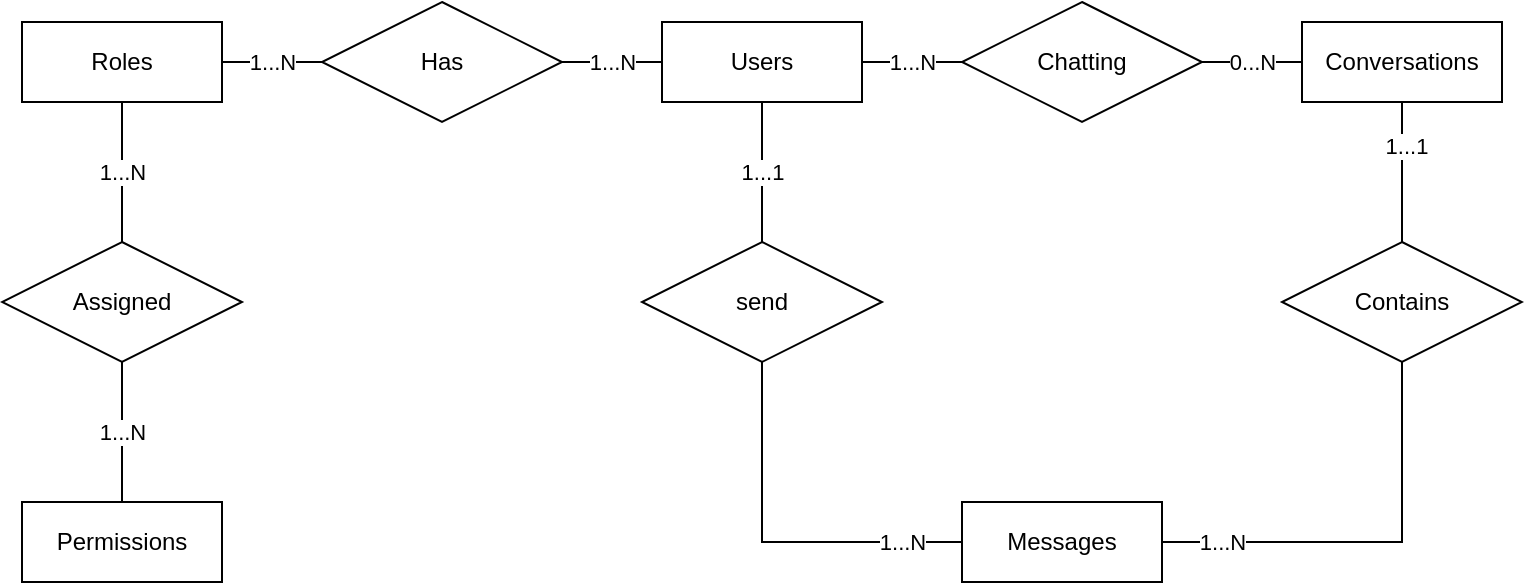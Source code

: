 <mxfile version="23.1.5" type="device" pages="2">
  <diagram name="Modelo entidad-relación" id="KFDJbFFiqNURz1d2deID">
    <mxGraphModel dx="979" dy="579" grid="1" gridSize="10" guides="1" tooltips="1" connect="1" arrows="1" fold="1" page="1" pageScale="1" pageWidth="1100" pageHeight="850" math="0" shadow="0">
      <root>
        <mxCell id="0" />
        <mxCell id="1" parent="0" />
        <mxCell id="9Wqagxbn1egkvF2PEQrg-17" value="1...1" style="edgeStyle=orthogonalEdgeStyle;rounded=0;orthogonalLoop=1;jettySize=auto;html=1;strokeColor=default;align=center;verticalAlign=middle;fontFamily=Helvetica;fontSize=11;fontColor=default;labelBackgroundColor=default;endArrow=none;endFill=0;" edge="1" parent="1" source="9Wqagxbn1egkvF2PEQrg-1" target="9Wqagxbn1egkvF2PEQrg-7">
          <mxGeometry relative="1" as="geometry" />
        </mxCell>
        <mxCell id="Cj0IdeYDJAZqCI1XOMiQ-4" value="1...N" style="edgeStyle=orthogonalEdgeStyle;rounded=0;orthogonalLoop=1;jettySize=auto;html=1;strokeColor=default;align=center;verticalAlign=middle;fontFamily=Helvetica;fontSize=11;fontColor=default;labelBackgroundColor=default;endArrow=none;endFill=0;" edge="1" parent="1" source="9Wqagxbn1egkvF2PEQrg-1" target="Cj0IdeYDJAZqCI1XOMiQ-3">
          <mxGeometry relative="1" as="geometry" />
        </mxCell>
        <mxCell id="9Wqagxbn1egkvF2PEQrg-1" value="Users" style="whiteSpace=wrap;html=1;align=center;" vertex="1" parent="1">
          <mxGeometry x="410" y="160" width="100" height="40" as="geometry" />
        </mxCell>
        <mxCell id="9Wqagxbn1egkvF2PEQrg-19" value="1...N" style="edgeStyle=orthogonalEdgeStyle;rounded=0;orthogonalLoop=1;jettySize=auto;html=1;exitX=1;exitY=0.5;exitDx=0;exitDy=0;entryX=0.5;entryY=1;entryDx=0;entryDy=0;strokeColor=default;align=center;verticalAlign=middle;fontFamily=Helvetica;fontSize=11;fontColor=default;labelBackgroundColor=default;endArrow=none;endFill=0;" edge="1" parent="1" source="9Wqagxbn1egkvF2PEQrg-3" target="9Wqagxbn1egkvF2PEQrg-8">
          <mxGeometry x="-0.714" relative="1" as="geometry">
            <mxPoint as="offset" />
          </mxGeometry>
        </mxCell>
        <mxCell id="9Wqagxbn1egkvF2PEQrg-3" value="Messages" style="whiteSpace=wrap;html=1;align=center;" vertex="1" parent="1">
          <mxGeometry x="560" y="400" width="100" height="40" as="geometry" />
        </mxCell>
        <mxCell id="9Wqagxbn1egkvF2PEQrg-13" value="1...N" style="edgeStyle=orthogonalEdgeStyle;rounded=0;orthogonalLoop=1;jettySize=auto;html=1;exitX=1;exitY=0.5;exitDx=0;exitDy=0;entryX=0;entryY=0.5;entryDx=0;entryDy=0;strokeColor=default;align=center;verticalAlign=middle;fontFamily=Helvetica;fontSize=11;fontColor=default;labelBackgroundColor=default;endArrow=none;endFill=0;" edge="1" parent="1" source="9Wqagxbn1egkvF2PEQrg-4" target="9Wqagxbn1egkvF2PEQrg-9">
          <mxGeometry relative="1" as="geometry" />
        </mxCell>
        <mxCell id="9Wqagxbn1egkvF2PEQrg-4" value="Roles" style="whiteSpace=wrap;html=1;align=center;" vertex="1" parent="1">
          <mxGeometry x="90" y="160" width="100" height="40" as="geometry" />
        </mxCell>
        <mxCell id="9Wqagxbn1egkvF2PEQrg-5" value="Permissions" style="whiteSpace=wrap;html=1;align=center;" vertex="1" parent="1">
          <mxGeometry x="90" y="400" width="100" height="40" as="geometry" />
        </mxCell>
        <mxCell id="9Wqagxbn1egkvF2PEQrg-11" value="1...N" style="edgeStyle=orthogonalEdgeStyle;rounded=0;orthogonalLoop=1;jettySize=auto;html=1;exitX=0.5;exitY=0;exitDx=0;exitDy=0;entryX=0.5;entryY=1;entryDx=0;entryDy=0;endArrow=none;endFill=0;" edge="1" parent="1" source="9Wqagxbn1egkvF2PEQrg-6" target="9Wqagxbn1egkvF2PEQrg-4">
          <mxGeometry relative="1" as="geometry" />
        </mxCell>
        <mxCell id="9Wqagxbn1egkvF2PEQrg-12" value="1...N" style="edgeStyle=orthogonalEdgeStyle;rounded=0;orthogonalLoop=1;jettySize=auto;html=1;exitX=0.5;exitY=1;exitDx=0;exitDy=0;entryX=0.5;entryY=0;entryDx=0;entryDy=0;strokeColor=default;align=center;verticalAlign=middle;fontFamily=Helvetica;fontSize=11;fontColor=default;labelBackgroundColor=default;endArrow=none;endFill=0;" edge="1" parent="1" source="9Wqagxbn1egkvF2PEQrg-6" target="9Wqagxbn1egkvF2PEQrg-5">
          <mxGeometry relative="1" as="geometry" />
        </mxCell>
        <mxCell id="9Wqagxbn1egkvF2PEQrg-6" value="Assigned" style="shape=rhombus;perimeter=rhombusPerimeter;whiteSpace=wrap;html=1;align=center;" vertex="1" parent="1">
          <mxGeometry x="80" y="270" width="120" height="60" as="geometry" />
        </mxCell>
        <mxCell id="9Wqagxbn1egkvF2PEQrg-18" value="1...N" style="edgeStyle=orthogonalEdgeStyle;rounded=0;orthogonalLoop=1;jettySize=auto;html=1;exitX=0.5;exitY=1;exitDx=0;exitDy=0;entryX=0;entryY=0.5;entryDx=0;entryDy=0;strokeColor=default;align=center;verticalAlign=middle;fontFamily=Helvetica;fontSize=11;fontColor=default;labelBackgroundColor=default;endArrow=none;endFill=0;" edge="1" parent="1" source="9Wqagxbn1egkvF2PEQrg-7" target="9Wqagxbn1egkvF2PEQrg-3">
          <mxGeometry x="0.684" relative="1" as="geometry">
            <mxPoint as="offset" />
          </mxGeometry>
        </mxCell>
        <mxCell id="9Wqagxbn1egkvF2PEQrg-7" value="send" style="shape=rhombus;perimeter=rhombusPerimeter;whiteSpace=wrap;html=1;align=center;" vertex="1" parent="1">
          <mxGeometry x="400" y="270" width="120" height="60" as="geometry" />
        </mxCell>
        <mxCell id="9Wqagxbn1egkvF2PEQrg-8" value="Contains" style="shape=rhombus;perimeter=rhombusPerimeter;whiteSpace=wrap;html=1;align=center;" vertex="1" parent="1">
          <mxGeometry x="720" y="270" width="120" height="60" as="geometry" />
        </mxCell>
        <mxCell id="9Wqagxbn1egkvF2PEQrg-14" value="1...N" style="edgeStyle=orthogonalEdgeStyle;rounded=0;orthogonalLoop=1;jettySize=auto;html=1;exitX=1;exitY=0.5;exitDx=0;exitDy=0;entryX=0;entryY=0.5;entryDx=0;entryDy=0;strokeColor=default;align=center;verticalAlign=middle;fontFamily=Helvetica;fontSize=11;fontColor=default;labelBackgroundColor=default;endArrow=none;endFill=0;" edge="1" parent="1" source="9Wqagxbn1egkvF2PEQrg-9" target="9Wqagxbn1egkvF2PEQrg-1">
          <mxGeometry relative="1" as="geometry" />
        </mxCell>
        <mxCell id="9Wqagxbn1egkvF2PEQrg-9" value="Has" style="shape=rhombus;perimeter=rhombusPerimeter;whiteSpace=wrap;html=1;align=center;" vertex="1" parent="1">
          <mxGeometry x="240" y="150" width="120" height="60" as="geometry" />
        </mxCell>
        <mxCell id="Cj0IdeYDJAZqCI1XOMiQ-3" value="Chatting" style="shape=rhombus;perimeter=rhombusPerimeter;whiteSpace=wrap;html=1;align=center;" vertex="1" parent="1">
          <mxGeometry x="560" y="150" width="120" height="60" as="geometry" />
        </mxCell>
        <mxCell id="Cj0IdeYDJAZqCI1XOMiQ-14" value="" style="edgeStyle=orthogonalEdgeStyle;rounded=0;orthogonalLoop=1;jettySize=auto;html=1;strokeColor=default;align=center;verticalAlign=middle;fontFamily=Helvetica;fontSize=11;fontColor=default;labelBackgroundColor=default;endArrow=none;endFill=0;" edge="1" parent="1" source="Cj0IdeYDJAZqCI1XOMiQ-13" target="9Wqagxbn1egkvF2PEQrg-8">
          <mxGeometry relative="1" as="geometry" />
        </mxCell>
        <mxCell id="Cj0IdeYDJAZqCI1XOMiQ-17" value="1...1" style="edgeLabel;html=1;align=center;verticalAlign=middle;resizable=0;points=[];fontFamily=Helvetica;fontSize=11;fontColor=default;labelBackgroundColor=default;" vertex="1" connectable="0" parent="Cj0IdeYDJAZqCI1XOMiQ-14">
          <mxGeometry x="-0.38" y="2" relative="1" as="geometry">
            <mxPoint as="offset" />
          </mxGeometry>
        </mxCell>
        <mxCell id="Cj0IdeYDJAZqCI1XOMiQ-15" value="0...N" style="edgeStyle=orthogonalEdgeStyle;rounded=0;orthogonalLoop=1;jettySize=auto;html=1;strokeColor=default;align=center;verticalAlign=middle;fontFamily=Helvetica;fontSize=11;fontColor=default;labelBackgroundColor=default;endArrow=none;endFill=0;" edge="1" parent="1" source="Cj0IdeYDJAZqCI1XOMiQ-13" target="Cj0IdeYDJAZqCI1XOMiQ-3">
          <mxGeometry relative="1" as="geometry" />
        </mxCell>
        <mxCell id="Cj0IdeYDJAZqCI1XOMiQ-13" value="Conversations" style="whiteSpace=wrap;html=1;align=center;" vertex="1" parent="1">
          <mxGeometry x="730" y="160" width="100" height="40" as="geometry" />
        </mxCell>
      </root>
    </mxGraphModel>
  </diagram>
  <diagram id="SZuiZX8NgLv4WHPi15uJ" name="Modelo relacional">
    <mxGraphModel dx="650" dy="602" grid="1" gridSize="10" guides="1" tooltips="1" connect="1" arrows="1" fold="1" page="1" pageScale="1" pageWidth="1100" pageHeight="850" math="0" shadow="0">
      <root>
        <mxCell id="0" />
        <mxCell id="1" parent="0" />
        <mxCell id="8s_66UNu7RPahcJ6o_Ju-1" value="Roles" style="shape=table;startSize=30;container=1;collapsible=1;childLayout=tableLayout;fixedRows=1;rowLines=0;fontStyle=1;align=center;resizeLast=1;html=1;fontFamily=Helvetica;fontSize=11;labelBackgroundColor=default;shadow=0;fillColor=#f8cecc;strokeColor=#b85450;strokeWidth=1;swimlaneLine=1;sketch=1;curveFitting=1;jiggle=2;" vertex="1" parent="1">
          <mxGeometry x="110" y="110" width="180" height="90" as="geometry" />
        </mxCell>
        <mxCell id="8s_66UNu7RPahcJ6o_Ju-2" value="" style="shape=tableRow;horizontal=0;startSize=0;swimlaneHead=0;swimlaneBody=0;fillColor=none;collapsible=0;dropTarget=0;points=[[0,0.5],[1,0.5]];portConstraint=eastwest;top=0;left=0;right=0;bottom=1;fontFamily=Helvetica;fontSize=11;fontColor=default;labelBackgroundColor=default;shadow=0;strokeWidth=1;swimlaneLine=1;sketch=1;curveFitting=1;jiggle=2;" vertex="1" parent="8s_66UNu7RPahcJ6o_Ju-1">
          <mxGeometry y="30" width="180" height="30" as="geometry" />
        </mxCell>
        <mxCell id="8s_66UNu7RPahcJ6o_Ju-3" value="PK" style="shape=partialRectangle;connectable=0;fillColor=none;top=0;left=0;bottom=0;right=0;fontStyle=1;overflow=hidden;whiteSpace=wrap;html=1;fontFamily=Helvetica;fontSize=11;fontColor=default;labelBackgroundColor=default;shadow=0;strokeWidth=1;swimlaneLine=1;sketch=1;curveFitting=1;jiggle=2;" vertex="1" parent="8s_66UNu7RPahcJ6o_Ju-2">
          <mxGeometry width="30" height="30" as="geometry">
            <mxRectangle width="30" height="30" as="alternateBounds" />
          </mxGeometry>
        </mxCell>
        <mxCell id="8s_66UNu7RPahcJ6o_Ju-4" value="id_role" style="shape=partialRectangle;connectable=0;fillColor=none;top=0;left=0;bottom=0;right=0;align=left;spacingLeft=6;fontStyle=5;overflow=hidden;whiteSpace=wrap;html=1;fontFamily=Helvetica;fontSize=11;fontColor=default;labelBackgroundColor=default;shadow=0;strokeWidth=1;swimlaneLine=1;sketch=1;curveFitting=1;jiggle=2;" vertex="1" parent="8s_66UNu7RPahcJ6o_Ju-2">
          <mxGeometry x="30" width="150" height="30" as="geometry">
            <mxRectangle width="150" height="30" as="alternateBounds" />
          </mxGeometry>
        </mxCell>
        <mxCell id="8s_66UNu7RPahcJ6o_Ju-5" value="" style="shape=tableRow;horizontal=0;startSize=0;swimlaneHead=0;swimlaneBody=0;fillColor=none;collapsible=0;dropTarget=0;points=[[0,0.5],[1,0.5]];portConstraint=eastwest;top=0;left=0;right=0;bottom=0;fontFamily=Helvetica;fontSize=11;fontColor=default;labelBackgroundColor=default;shadow=0;strokeWidth=1;swimlaneLine=1;sketch=1;curveFitting=1;jiggle=2;" vertex="1" parent="8s_66UNu7RPahcJ6o_Ju-1">
          <mxGeometry y="60" width="180" height="30" as="geometry" />
        </mxCell>
        <mxCell id="8s_66UNu7RPahcJ6o_Ju-6" value="" style="shape=partialRectangle;connectable=0;fillColor=none;top=0;left=0;bottom=0;right=0;editable=1;overflow=hidden;whiteSpace=wrap;html=1;fontFamily=Helvetica;fontSize=11;fontColor=default;labelBackgroundColor=default;shadow=0;strokeWidth=1;swimlaneLine=1;sketch=1;curveFitting=1;jiggle=2;" vertex="1" parent="8s_66UNu7RPahcJ6o_Ju-5">
          <mxGeometry width="30" height="30" as="geometry">
            <mxRectangle width="30" height="30" as="alternateBounds" />
          </mxGeometry>
        </mxCell>
        <mxCell id="8s_66UNu7RPahcJ6o_Ju-7" value="name" style="shape=partialRectangle;connectable=0;fillColor=none;top=0;left=0;bottom=0;right=0;align=left;spacingLeft=6;overflow=hidden;whiteSpace=wrap;html=1;fontFamily=Helvetica;fontSize=11;fontColor=default;labelBackgroundColor=default;shadow=0;strokeWidth=1;swimlaneLine=1;sketch=1;curveFitting=1;jiggle=2;" vertex="1" parent="8s_66UNu7RPahcJ6o_Ju-5">
          <mxGeometry x="30" width="150" height="30" as="geometry">
            <mxRectangle width="150" height="30" as="alternateBounds" />
          </mxGeometry>
        </mxCell>
        <mxCell id="-nMbw2prwlXbrx00FQ3r-1" value="Users_Roles" style="shape=table;startSize=30;container=1;collapsible=1;childLayout=tableLayout;fixedRows=1;rowLines=0;fontStyle=1;align=center;resizeLast=1;html=1;fontFamily=Helvetica;fontSize=11;labelBackgroundColor=default;shadow=0;fillColor=#e1d5e7;strokeColor=#9673a6;strokeWidth=1;swimlaneLine=1;sketch=1;curveFitting=1;jiggle=2;" vertex="1" parent="1">
          <mxGeometry x="390" y="110" width="180" height="120" as="geometry">
            <mxRectangle x="440" y="110" width="110" height="30" as="alternateBounds" />
          </mxGeometry>
        </mxCell>
        <mxCell id="-nMbw2prwlXbrx00FQ3r-2" value="" style="shape=tableRow;horizontal=0;startSize=0;swimlaneHead=0;swimlaneBody=0;fillColor=none;collapsible=0;dropTarget=0;points=[[0,0.5],[1,0.5]];portConstraint=eastwest;top=0;left=0;right=0;bottom=1;fontFamily=Helvetica;fontSize=11;fontColor=default;labelBackgroundColor=default;shadow=0;strokeWidth=1;swimlaneLine=1;sketch=1;curveFitting=1;jiggle=2;" vertex="1" parent="-nMbw2prwlXbrx00FQ3r-1">
          <mxGeometry y="30" width="180" height="30" as="geometry" />
        </mxCell>
        <mxCell id="-nMbw2prwlXbrx00FQ3r-3" value="PK" style="shape=partialRectangle;connectable=0;fillColor=#dae8fc;top=0;left=0;bottom=0;right=0;fontStyle=1;overflow=hidden;whiteSpace=wrap;html=1;fontFamily=Helvetica;fontSize=11;labelBackgroundColor=default;shadow=0;strokeColor=#6c8ebf;strokeWidth=1;swimlaneLine=1;sketch=1;curveFitting=1;jiggle=2;" vertex="1" parent="-nMbw2prwlXbrx00FQ3r-2">
          <mxGeometry width="30" height="30" as="geometry">
            <mxRectangle width="30" height="30" as="alternateBounds" />
          </mxGeometry>
        </mxCell>
        <mxCell id="-nMbw2prwlXbrx00FQ3r-4" value="id_user" style="shape=partialRectangle;connectable=0;fillColor=#dae8fc;top=0;left=0;bottom=0;right=0;align=left;spacingLeft=6;fontStyle=5;overflow=hidden;whiteSpace=wrap;html=1;fontFamily=Helvetica;fontSize=11;labelBackgroundColor=default;shadow=0;strokeColor=#6c8ebf;strokeWidth=1;swimlaneLine=1;sketch=1;curveFitting=1;jiggle=2;" vertex="1" parent="-nMbw2prwlXbrx00FQ3r-2">
          <mxGeometry x="30" width="150" height="30" as="geometry">
            <mxRectangle width="150" height="30" as="alternateBounds" />
          </mxGeometry>
        </mxCell>
        <mxCell id="aUjw83ECyULCJeOM4dY0-10" style="shape=tableRow;horizontal=0;startSize=0;swimlaneHead=0;swimlaneBody=0;fillColor=none;collapsible=0;dropTarget=0;points=[[0,0.5],[1,0.5]];portConstraint=eastwest;top=0;left=0;right=0;bottom=1;fontFamily=Helvetica;fontSize=11;fontColor=default;labelBackgroundColor=default;shadow=0;strokeWidth=1;swimlaneLine=1;sketch=1;curveFitting=1;jiggle=2;" vertex="1" parent="-nMbw2prwlXbrx00FQ3r-1">
          <mxGeometry y="60" width="180" height="30" as="geometry" />
        </mxCell>
        <mxCell id="aUjw83ECyULCJeOM4dY0-11" value="PK" style="shape=partialRectangle;connectable=0;fillColor=#f8cecc;top=0;left=0;bottom=0;right=0;fontStyle=1;overflow=hidden;whiteSpace=wrap;html=1;fontFamily=Helvetica;fontSize=11;labelBackgroundColor=default;shadow=0;strokeColor=#b85450;strokeWidth=1;swimlaneLine=1;sketch=1;curveFitting=1;jiggle=2;" vertex="1" parent="aUjw83ECyULCJeOM4dY0-10">
          <mxGeometry width="30" height="30" as="geometry">
            <mxRectangle width="30" height="30" as="alternateBounds" />
          </mxGeometry>
        </mxCell>
        <mxCell id="aUjw83ECyULCJeOM4dY0-12" value="id_role" style="shape=partialRectangle;connectable=0;fillColor=#f8cecc;top=0;left=0;bottom=0;right=0;align=left;spacingLeft=6;fontStyle=5;overflow=hidden;whiteSpace=wrap;html=1;fontFamily=Helvetica;fontSize=11;labelBackgroundColor=default;shadow=0;strokeColor=#b85450;strokeWidth=1;swimlaneLine=1;sketch=1;curveFitting=1;jiggle=2;" vertex="1" parent="aUjw83ECyULCJeOM4dY0-10">
          <mxGeometry x="30" width="150" height="30" as="geometry">
            <mxRectangle width="150" height="30" as="alternateBounds" />
          </mxGeometry>
        </mxCell>
        <mxCell id="-nMbw2prwlXbrx00FQ3r-5" value="" style="shape=tableRow;horizontal=0;startSize=0;swimlaneHead=0;swimlaneBody=0;fillColor=none;collapsible=0;dropTarget=0;points=[[0,0.5],[1,0.5]];portConstraint=eastwest;top=0;left=0;right=0;bottom=0;fontFamily=Helvetica;fontSize=11;fontColor=default;labelBackgroundColor=default;shadow=0;strokeWidth=1;swimlaneLine=1;sketch=1;curveFitting=1;jiggle=2;" vertex="1" parent="-nMbw2prwlXbrx00FQ3r-1">
          <mxGeometry y="90" width="180" height="30" as="geometry" />
        </mxCell>
        <mxCell id="-nMbw2prwlXbrx00FQ3r-6" value="" style="shape=partialRectangle;connectable=0;fillColor=none;top=0;left=0;bottom=0;right=0;editable=1;overflow=hidden;whiteSpace=wrap;html=1;fontFamily=Helvetica;fontSize=11;fontColor=default;labelBackgroundColor=default;shadow=0;strokeWidth=1;swimlaneLine=1;sketch=1;curveFitting=1;jiggle=2;" vertex="1" parent="-nMbw2prwlXbrx00FQ3r-5">
          <mxGeometry width="30" height="30" as="geometry">
            <mxRectangle width="30" height="30" as="alternateBounds" />
          </mxGeometry>
        </mxCell>
        <mxCell id="-nMbw2prwlXbrx00FQ3r-7" value="assignment_date" style="shape=partialRectangle;connectable=0;fillColor=none;top=0;left=0;bottom=0;right=0;align=left;spacingLeft=6;overflow=hidden;whiteSpace=wrap;html=1;fontFamily=Helvetica;fontSize=11;fontColor=default;labelBackgroundColor=default;shadow=0;strokeWidth=1;swimlaneLine=1;sketch=1;curveFitting=1;jiggle=2;" vertex="1" parent="-nMbw2prwlXbrx00FQ3r-5">
          <mxGeometry x="30" width="150" height="30" as="geometry">
            <mxRectangle width="150" height="30" as="alternateBounds" />
          </mxGeometry>
        </mxCell>
        <mxCell id="-nMbw2prwlXbrx00FQ3r-14" value="Roles_Permissions" style="shape=table;startSize=30;container=1;collapsible=1;childLayout=tableLayout;fixedRows=1;rowLines=0;fontStyle=1;align=center;resizeLast=1;html=1;fontFamily=Helvetica;fontSize=11;labelBackgroundColor=default;shadow=0;fillColor=#dae8fc;strokeColor=#6c8ebf;strokeWidth=1;swimlaneLine=1;sketch=1;curveFitting=1;jiggle=2;" vertex="1" parent="1">
          <mxGeometry x="110" y="230" width="180" height="90" as="geometry" />
        </mxCell>
        <mxCell id="-nMbw2prwlXbrx00FQ3r-15" value="" style="shape=tableRow;horizontal=0;startSize=0;swimlaneHead=0;swimlaneBody=0;fillColor=#f8cecc;collapsible=0;dropTarget=0;points=[[0,0.5],[1,0.5]];portConstraint=eastwest;top=0;left=0;right=0;bottom=1;fontFamily=Helvetica;fontSize=11;labelBackgroundColor=default;shadow=0;strokeColor=#b85450;strokeWidth=1;swimlaneLine=1;sketch=1;curveFitting=1;jiggle=2;" vertex="1" parent="-nMbw2prwlXbrx00FQ3r-14">
          <mxGeometry y="30" width="180" height="30" as="geometry" />
        </mxCell>
        <mxCell id="-nMbw2prwlXbrx00FQ3r-16" value="PK" style="shape=partialRectangle;connectable=0;fillColor=none;top=0;left=0;bottom=0;right=0;fontStyle=1;overflow=hidden;whiteSpace=wrap;html=1;fontFamily=Helvetica;fontSize=11;fontColor=default;labelBackgroundColor=default;shadow=0;strokeWidth=1;swimlaneLine=1;sketch=1;curveFitting=1;jiggle=2;" vertex="1" parent="-nMbw2prwlXbrx00FQ3r-15">
          <mxGeometry width="30" height="30" as="geometry">
            <mxRectangle width="30" height="30" as="alternateBounds" />
          </mxGeometry>
        </mxCell>
        <mxCell id="-nMbw2prwlXbrx00FQ3r-17" value="id_role" style="shape=partialRectangle;connectable=0;fillColor=none;top=0;left=0;bottom=0;right=0;align=left;spacingLeft=6;fontStyle=5;overflow=hidden;whiteSpace=wrap;html=1;fontFamily=Helvetica;fontSize=11;fontColor=default;labelBackgroundColor=default;shadow=0;strokeWidth=1;swimlaneLine=1;sketch=1;curveFitting=1;jiggle=2;" vertex="1" parent="-nMbw2prwlXbrx00FQ3r-15">
          <mxGeometry x="30" width="150" height="30" as="geometry">
            <mxRectangle width="150" height="30" as="alternateBounds" />
          </mxGeometry>
        </mxCell>
        <mxCell id="ucgtxSAldRN9kkhRgCYf-1" style="shape=tableRow;horizontal=0;startSize=0;swimlaneHead=0;swimlaneBody=0;fillColor=none;collapsible=0;dropTarget=0;points=[[0,0.5],[1,0.5]];portConstraint=eastwest;top=0;left=0;right=0;bottom=1;fontFamily=Helvetica;fontSize=11;fontColor=default;labelBackgroundColor=default;shadow=0;strokeWidth=1;swimlaneLine=1;sketch=1;curveFitting=1;jiggle=2;" vertex="1" parent="-nMbw2prwlXbrx00FQ3r-14">
          <mxGeometry y="60" width="180" height="30" as="geometry" />
        </mxCell>
        <mxCell id="ucgtxSAldRN9kkhRgCYf-2" value="PK" style="shape=partialRectangle;connectable=0;fillColor=#e1d5e7;top=0;left=0;bottom=0;right=0;fontStyle=1;overflow=hidden;whiteSpace=wrap;html=1;fontFamily=Helvetica;fontSize=11;labelBackgroundColor=default;shadow=0;strokeColor=#9673a6;fillStyle=auto;strokeWidth=1;swimlaneLine=1;sketch=1;curveFitting=1;jiggle=2;" vertex="1" parent="ucgtxSAldRN9kkhRgCYf-1">
          <mxGeometry width="30" height="30" as="geometry">
            <mxRectangle width="30" height="30" as="alternateBounds" />
          </mxGeometry>
        </mxCell>
        <mxCell id="ucgtxSAldRN9kkhRgCYf-3" value="id_permission" style="shape=partialRectangle;connectable=0;fillColor=#e1d5e7;top=0;left=0;bottom=0;right=0;align=left;spacingLeft=6;fontStyle=5;overflow=hidden;whiteSpace=wrap;html=1;fontFamily=Helvetica;fontSize=11;labelBackgroundColor=default;shadow=0;strokeColor=#9673a6;fillStyle=auto;strokeWidth=1;swimlaneLine=1;sketch=1;curveFitting=1;jiggle=2;" vertex="1" parent="ucgtxSAldRN9kkhRgCYf-1">
          <mxGeometry x="30" width="150" height="30" as="geometry">
            <mxRectangle width="150" height="30" as="alternateBounds" />
          </mxGeometry>
        </mxCell>
        <mxCell id="-nMbw2prwlXbrx00FQ3r-27" value="Permissions" style="shape=table;startSize=30;container=1;collapsible=1;childLayout=tableLayout;fixedRows=1;rowLines=0;fontStyle=1;align=center;resizeLast=1;html=1;fontFamily=Helvetica;fontSize=11;labelBackgroundColor=default;shadow=0;fillColor=#e1d5e7;strokeColor=#9673a6;strokeWidth=1;swimlaneLine=1;sketch=1;curveFitting=1;jiggle=2;" vertex="1" parent="1">
          <mxGeometry x="110" y="360" width="180" height="90" as="geometry" />
        </mxCell>
        <mxCell id="-nMbw2prwlXbrx00FQ3r-28" value="" style="shape=tableRow;horizontal=0;startSize=0;swimlaneHead=0;swimlaneBody=0;fillColor=none;collapsible=0;dropTarget=0;points=[[0,0.5],[1,0.5]];portConstraint=eastwest;top=0;left=0;right=0;bottom=1;fontFamily=Helvetica;fontSize=11;fontColor=default;labelBackgroundColor=default;shadow=0;strokeWidth=1;swimlaneLine=1;sketch=1;curveFitting=1;jiggle=2;" vertex="1" parent="-nMbw2prwlXbrx00FQ3r-27">
          <mxGeometry y="30" width="180" height="30" as="geometry" />
        </mxCell>
        <mxCell id="-nMbw2prwlXbrx00FQ3r-29" value="PK" style="shape=partialRectangle;connectable=0;fillColor=none;top=0;left=0;bottom=0;right=0;fontStyle=1;overflow=hidden;whiteSpace=wrap;html=1;fontFamily=Helvetica;fontSize=11;fontColor=default;labelBackgroundColor=default;shadow=0;strokeWidth=1;swimlaneLine=1;sketch=1;curveFitting=1;jiggle=2;" vertex="1" parent="-nMbw2prwlXbrx00FQ3r-28">
          <mxGeometry width="30" height="30" as="geometry">
            <mxRectangle width="30" height="30" as="alternateBounds" />
          </mxGeometry>
        </mxCell>
        <mxCell id="-nMbw2prwlXbrx00FQ3r-30" value="id_permission" style="shape=partialRectangle;connectable=0;fillColor=none;top=0;left=0;bottom=0;right=0;align=left;spacingLeft=6;fontStyle=5;overflow=hidden;whiteSpace=wrap;html=1;fontFamily=Helvetica;fontSize=11;fontColor=default;labelBackgroundColor=default;shadow=0;strokeWidth=1;swimlaneLine=1;sketch=1;curveFitting=1;jiggle=2;" vertex="1" parent="-nMbw2prwlXbrx00FQ3r-28">
          <mxGeometry x="30" width="150" height="30" as="geometry">
            <mxRectangle width="150" height="30" as="alternateBounds" />
          </mxGeometry>
        </mxCell>
        <mxCell id="-nMbw2prwlXbrx00FQ3r-31" value="" style="shape=tableRow;horizontal=0;startSize=0;swimlaneHead=0;swimlaneBody=0;fillColor=none;collapsible=0;dropTarget=0;points=[[0,0.5],[1,0.5]];portConstraint=eastwest;top=0;left=0;right=0;bottom=0;fontFamily=Helvetica;fontSize=11;fontColor=default;labelBackgroundColor=default;shadow=0;strokeWidth=1;swimlaneLine=1;sketch=1;curveFitting=1;jiggle=2;" vertex="1" parent="-nMbw2prwlXbrx00FQ3r-27">
          <mxGeometry y="60" width="180" height="30" as="geometry" />
        </mxCell>
        <mxCell id="-nMbw2prwlXbrx00FQ3r-32" value="" style="shape=partialRectangle;connectable=0;fillColor=none;top=0;left=0;bottom=0;right=0;editable=1;overflow=hidden;whiteSpace=wrap;html=1;fontFamily=Helvetica;fontSize=11;fontColor=default;labelBackgroundColor=default;shadow=0;strokeWidth=1;swimlaneLine=1;sketch=1;curveFitting=1;jiggle=2;" vertex="1" parent="-nMbw2prwlXbrx00FQ3r-31">
          <mxGeometry width="30" height="30" as="geometry">
            <mxRectangle width="30" height="30" as="alternateBounds" />
          </mxGeometry>
        </mxCell>
        <mxCell id="-nMbw2prwlXbrx00FQ3r-33" value="name" style="shape=partialRectangle;connectable=0;fillColor=none;top=0;left=0;bottom=0;right=0;align=left;spacingLeft=6;overflow=hidden;whiteSpace=wrap;html=1;fontFamily=Helvetica;fontSize=11;fontColor=default;labelBackgroundColor=default;shadow=0;strokeWidth=1;swimlaneLine=1;sketch=1;curveFitting=1;jiggle=2;" vertex="1" parent="-nMbw2prwlXbrx00FQ3r-31">
          <mxGeometry x="30" width="150" height="30" as="geometry">
            <mxRectangle width="150" height="30" as="alternateBounds" />
          </mxGeometry>
        </mxCell>
        <mxCell id="-nMbw2prwlXbrx00FQ3r-40" value="Users" style="shape=table;startSize=30;container=1;collapsible=1;childLayout=tableLayout;fixedRows=1;rowLines=0;fontStyle=1;align=center;resizeLast=1;html=1;fontFamily=Helvetica;fontSize=11;labelBackgroundColor=default;fillColor=#dae8fc;strokeColor=#6c8ebf;shadow=0;strokeWidth=1;swimlaneLine=1;sketch=1;curveFitting=1;jiggle=2;" vertex="1" parent="1">
          <mxGeometry x="680" y="110" width="180" height="240" as="geometry" />
        </mxCell>
        <mxCell id="-nMbw2prwlXbrx00FQ3r-41" value="" style="shape=tableRow;horizontal=0;startSize=0;swimlaneHead=0;swimlaneBody=0;fillColor=none;collapsible=0;dropTarget=0;points=[[0,0.5],[1,0.5]];portConstraint=eastwest;top=0;left=0;right=0;bottom=1;fontFamily=Helvetica;fontSize=11;fontColor=default;labelBackgroundColor=default;shadow=0;strokeWidth=1;swimlaneLine=1;sketch=1;curveFitting=1;jiggle=2;" vertex="1" parent="-nMbw2prwlXbrx00FQ3r-40">
          <mxGeometry y="30" width="180" height="30" as="geometry" />
        </mxCell>
        <mxCell id="-nMbw2prwlXbrx00FQ3r-42" value="PK" style="shape=partialRectangle;connectable=0;fillColor=none;top=0;left=0;bottom=0;right=0;fontStyle=1;overflow=hidden;whiteSpace=wrap;html=1;fontFamily=Helvetica;fontSize=11;fontColor=default;labelBackgroundColor=default;shadow=0;strokeWidth=1;swimlaneLine=1;sketch=1;curveFitting=1;jiggle=2;" vertex="1" parent="-nMbw2prwlXbrx00FQ3r-41">
          <mxGeometry width="30" height="30" as="geometry">
            <mxRectangle width="30" height="30" as="alternateBounds" />
          </mxGeometry>
        </mxCell>
        <mxCell id="-nMbw2prwlXbrx00FQ3r-43" value="id_user" style="shape=partialRectangle;connectable=0;fillColor=none;top=0;left=0;bottom=0;right=0;align=left;spacingLeft=6;fontStyle=5;overflow=hidden;whiteSpace=wrap;html=1;fontFamily=Helvetica;fontSize=11;fontColor=default;labelBackgroundColor=default;shadow=0;strokeWidth=1;swimlaneLine=1;sketch=1;curveFitting=1;jiggle=2;" vertex="1" parent="-nMbw2prwlXbrx00FQ3r-41">
          <mxGeometry x="30" width="150" height="30" as="geometry">
            <mxRectangle width="150" height="30" as="alternateBounds" />
          </mxGeometry>
        </mxCell>
        <mxCell id="-nMbw2prwlXbrx00FQ3r-44" value="" style="shape=tableRow;horizontal=0;startSize=0;swimlaneHead=0;swimlaneBody=0;fillColor=none;collapsible=0;dropTarget=0;points=[[0,0.5],[1,0.5]];portConstraint=eastwest;top=0;left=0;right=0;bottom=0;fontFamily=Helvetica;fontSize=11;fontColor=default;labelBackgroundColor=default;shadow=0;strokeWidth=1;swimlaneLine=1;sketch=1;curveFitting=1;jiggle=2;" vertex="1" parent="-nMbw2prwlXbrx00FQ3r-40">
          <mxGeometry y="60" width="180" height="30" as="geometry" />
        </mxCell>
        <mxCell id="-nMbw2prwlXbrx00FQ3r-45" value="" style="shape=partialRectangle;connectable=0;fillColor=none;top=0;left=0;bottom=0;right=0;editable=1;overflow=hidden;whiteSpace=wrap;html=1;fontFamily=Helvetica;fontSize=11;fontColor=default;labelBackgroundColor=default;shadow=0;strokeWidth=1;swimlaneLine=1;sketch=1;curveFitting=1;jiggle=2;" vertex="1" parent="-nMbw2prwlXbrx00FQ3r-44">
          <mxGeometry width="30" height="30" as="geometry">
            <mxRectangle width="30" height="30" as="alternateBounds" />
          </mxGeometry>
        </mxCell>
        <mxCell id="-nMbw2prwlXbrx00FQ3r-46" value="user_name" style="shape=partialRectangle;connectable=0;fillColor=none;top=0;left=0;bottom=0;right=0;align=left;spacingLeft=6;overflow=hidden;whiteSpace=wrap;html=1;fontFamily=Helvetica;fontSize=11;fontColor=default;labelBackgroundColor=default;shadow=0;strokeWidth=1;swimlaneLine=1;sketch=1;curveFitting=1;jiggle=2;" vertex="1" parent="-nMbw2prwlXbrx00FQ3r-44">
          <mxGeometry x="30" width="150" height="30" as="geometry">
            <mxRectangle width="150" height="30" as="alternateBounds" />
          </mxGeometry>
        </mxCell>
        <mxCell id="-nMbw2prwlXbrx00FQ3r-47" value="" style="shape=tableRow;horizontal=0;startSize=0;swimlaneHead=0;swimlaneBody=0;fillColor=none;collapsible=0;dropTarget=0;points=[[0,0.5],[1,0.5]];portConstraint=eastwest;top=0;left=0;right=0;bottom=0;fontFamily=Helvetica;fontSize=11;fontColor=default;labelBackgroundColor=default;shadow=0;strokeWidth=1;swimlaneLine=1;sketch=1;curveFitting=1;jiggle=2;" vertex="1" parent="-nMbw2prwlXbrx00FQ3r-40">
          <mxGeometry y="90" width="180" height="30" as="geometry" />
        </mxCell>
        <mxCell id="-nMbw2prwlXbrx00FQ3r-48" value="" style="shape=partialRectangle;connectable=0;fillColor=none;top=0;left=0;bottom=0;right=0;editable=1;overflow=hidden;whiteSpace=wrap;html=1;fontFamily=Helvetica;fontSize=11;fontColor=default;labelBackgroundColor=default;shadow=0;strokeWidth=1;swimlaneLine=1;sketch=1;curveFitting=1;jiggle=2;" vertex="1" parent="-nMbw2prwlXbrx00FQ3r-47">
          <mxGeometry width="30" height="30" as="geometry">
            <mxRectangle width="30" height="30" as="alternateBounds" />
          </mxGeometry>
        </mxCell>
        <mxCell id="-nMbw2prwlXbrx00FQ3r-49" value="first_name" style="shape=partialRectangle;connectable=0;fillColor=none;top=0;left=0;bottom=0;right=0;align=left;spacingLeft=6;overflow=hidden;whiteSpace=wrap;html=1;fontFamily=Helvetica;fontSize=11;fontColor=default;labelBackgroundColor=default;shadow=0;strokeWidth=1;swimlaneLine=1;sketch=1;curveFitting=1;jiggle=2;" vertex="1" parent="-nMbw2prwlXbrx00FQ3r-47">
          <mxGeometry x="30" width="150" height="30" as="geometry">
            <mxRectangle width="150" height="30" as="alternateBounds" />
          </mxGeometry>
        </mxCell>
        <mxCell id="-nMbw2prwlXbrx00FQ3r-50" value="" style="shape=tableRow;horizontal=0;startSize=0;swimlaneHead=0;swimlaneBody=0;fillColor=none;collapsible=0;dropTarget=0;points=[[0,0.5],[1,0.5]];portConstraint=eastwest;top=0;left=0;right=0;bottom=0;fontFamily=Helvetica;fontSize=11;fontColor=default;labelBackgroundColor=default;shadow=0;strokeWidth=1;swimlaneLine=1;sketch=1;curveFitting=1;jiggle=2;" vertex="1" parent="-nMbw2prwlXbrx00FQ3r-40">
          <mxGeometry y="120" width="180" height="30" as="geometry" />
        </mxCell>
        <mxCell id="-nMbw2prwlXbrx00FQ3r-51" value="" style="shape=partialRectangle;connectable=0;fillColor=none;top=0;left=0;bottom=0;right=0;editable=1;overflow=hidden;whiteSpace=wrap;html=1;fontFamily=Helvetica;fontSize=11;fontColor=default;labelBackgroundColor=default;shadow=0;strokeWidth=1;swimlaneLine=1;sketch=1;curveFitting=1;jiggle=2;" vertex="1" parent="-nMbw2prwlXbrx00FQ3r-50">
          <mxGeometry width="30" height="30" as="geometry">
            <mxRectangle width="30" height="30" as="alternateBounds" />
          </mxGeometry>
        </mxCell>
        <mxCell id="-nMbw2prwlXbrx00FQ3r-52" value="last_name" style="shape=partialRectangle;connectable=0;fillColor=none;top=0;left=0;bottom=0;right=0;align=left;spacingLeft=6;overflow=hidden;whiteSpace=wrap;html=1;fontFamily=Helvetica;fontSize=11;fontColor=default;labelBackgroundColor=default;shadow=0;strokeWidth=1;swimlaneLine=1;sketch=1;curveFitting=1;jiggle=2;" vertex="1" parent="-nMbw2prwlXbrx00FQ3r-50">
          <mxGeometry x="30" width="150" height="30" as="geometry">
            <mxRectangle width="150" height="30" as="alternateBounds" />
          </mxGeometry>
        </mxCell>
        <mxCell id="lJPcliMnogBoAVKg0d2n-11" style="shape=tableRow;horizontal=0;startSize=0;swimlaneHead=0;swimlaneBody=0;fillColor=none;collapsible=0;dropTarget=0;points=[[0,0.5],[1,0.5]];portConstraint=eastwest;top=0;left=0;right=0;bottom=0;fontFamily=Helvetica;fontSize=11;fontColor=default;labelBackgroundColor=default;shadow=0;strokeWidth=1;swimlaneLine=1;sketch=1;curveFitting=1;jiggle=2;" vertex="1" parent="-nMbw2prwlXbrx00FQ3r-40">
          <mxGeometry y="150" width="180" height="30" as="geometry" />
        </mxCell>
        <mxCell id="lJPcliMnogBoAVKg0d2n-12" style="shape=partialRectangle;connectable=0;fillColor=none;top=0;left=0;bottom=0;right=0;editable=1;overflow=hidden;whiteSpace=wrap;html=1;fontFamily=Helvetica;fontSize=11;fontColor=default;labelBackgroundColor=default;shadow=0;strokeWidth=1;swimlaneLine=1;sketch=1;curveFitting=1;jiggle=2;" vertex="1" parent="lJPcliMnogBoAVKg0d2n-11">
          <mxGeometry width="30" height="30" as="geometry">
            <mxRectangle width="30" height="30" as="alternateBounds" />
          </mxGeometry>
        </mxCell>
        <mxCell id="lJPcliMnogBoAVKg0d2n-13" value="email" style="shape=partialRectangle;connectable=0;fillColor=none;top=0;left=0;bottom=0;right=0;align=left;spacingLeft=6;overflow=hidden;whiteSpace=wrap;html=1;fontFamily=Helvetica;fontSize=11;fontColor=default;labelBackgroundColor=default;shadow=0;strokeWidth=1;swimlaneLine=1;sketch=1;curveFitting=1;jiggle=2;" vertex="1" parent="lJPcliMnogBoAVKg0d2n-11">
          <mxGeometry x="30" width="150" height="30" as="geometry">
            <mxRectangle width="150" height="30" as="alternateBounds" />
          </mxGeometry>
        </mxCell>
        <mxCell id="sHNNX7vD4HABBf-al0Oo-3" style="shape=tableRow;horizontal=0;startSize=0;swimlaneHead=0;swimlaneBody=0;fillColor=none;collapsible=0;dropTarget=0;points=[[0,0.5],[1,0.5]];portConstraint=eastwest;top=0;left=0;right=0;bottom=0;fontFamily=Helvetica;fontSize=11;fontColor=default;labelBackgroundColor=default;shadow=0;strokeWidth=1;swimlaneLine=1;sketch=1;curveFitting=1;jiggle=2;" vertex="1" parent="-nMbw2prwlXbrx00FQ3r-40">
          <mxGeometry y="180" width="180" height="30" as="geometry" />
        </mxCell>
        <mxCell id="sHNNX7vD4HABBf-al0Oo-4" style="shape=partialRectangle;connectable=0;fillColor=none;top=0;left=0;bottom=0;right=0;editable=1;overflow=hidden;whiteSpace=wrap;html=1;fontFamily=Helvetica;fontSize=11;fontColor=default;labelBackgroundColor=default;shadow=0;strokeWidth=1;swimlaneLine=1;sketch=1;curveFitting=1;jiggle=2;" vertex="1" parent="sHNNX7vD4HABBf-al0Oo-3">
          <mxGeometry width="30" height="30" as="geometry">
            <mxRectangle width="30" height="30" as="alternateBounds" />
          </mxGeometry>
        </mxCell>
        <mxCell id="sHNNX7vD4HABBf-al0Oo-5" value="creation_date" style="shape=partialRectangle;connectable=0;fillColor=none;top=0;left=0;bottom=0;right=0;align=left;spacingLeft=6;overflow=hidden;whiteSpace=wrap;html=1;fontFamily=Helvetica;fontSize=11;fontColor=default;labelBackgroundColor=default;shadow=0;strokeWidth=1;swimlaneLine=1;sketch=1;curveFitting=1;jiggle=2;" vertex="1" parent="sHNNX7vD4HABBf-al0Oo-3">
          <mxGeometry x="30" width="150" height="30" as="geometry">
            <mxRectangle width="150" height="30" as="alternateBounds" />
          </mxGeometry>
        </mxCell>
        <mxCell id="sHNNX7vD4HABBf-al0Oo-6" style="shape=tableRow;horizontal=0;startSize=0;swimlaneHead=0;swimlaneBody=0;fillColor=none;collapsible=0;dropTarget=0;points=[[0,0.5],[1,0.5]];portConstraint=eastwest;top=0;left=0;right=0;bottom=0;fontFamily=Helvetica;fontSize=11;fontColor=default;labelBackgroundColor=default;shadow=0;strokeWidth=1;swimlaneLine=1;sketch=1;curveFitting=1;jiggle=2;" vertex="1" parent="-nMbw2prwlXbrx00FQ3r-40">
          <mxGeometry y="210" width="180" height="30" as="geometry" />
        </mxCell>
        <mxCell id="sHNNX7vD4HABBf-al0Oo-7" style="shape=partialRectangle;connectable=0;fillColor=none;top=0;left=0;bottom=0;right=0;editable=1;overflow=hidden;whiteSpace=wrap;html=1;fontFamily=Helvetica;fontSize=11;fontColor=default;labelBackgroundColor=default;shadow=0;strokeWidth=1;swimlaneLine=1;sketch=1;curveFitting=1;jiggle=2;" vertex="1" parent="sHNNX7vD4HABBf-al0Oo-6">
          <mxGeometry width="30" height="30" as="geometry">
            <mxRectangle width="30" height="30" as="alternateBounds" />
          </mxGeometry>
        </mxCell>
        <mxCell id="sHNNX7vD4HABBf-al0Oo-8" value="active" style="shape=partialRectangle;connectable=0;fillColor=none;top=0;left=0;bottom=0;right=0;align=left;spacingLeft=6;overflow=hidden;whiteSpace=wrap;html=1;fontFamily=Helvetica;fontSize=11;fontColor=default;labelBackgroundColor=default;shadow=0;strokeWidth=1;swimlaneLine=1;sketch=1;curveFitting=1;jiggle=2;" vertex="1" parent="sHNNX7vD4HABBf-al0Oo-6">
          <mxGeometry x="30" width="150" height="30" as="geometry">
            <mxRectangle width="150" height="30" as="alternateBounds" />
          </mxGeometry>
        </mxCell>
        <mxCell id="ov7Izmobh0OR9PipiCYK-14" value="Conversations" style="shape=table;startSize=30;container=1;collapsible=1;childLayout=tableLayout;fixedRows=1;rowLines=0;fontStyle=1;align=center;resizeLast=1;html=1;fontFamily=Helvetica;fontSize=11;labelBackgroundColor=default;shadow=0;swimlaneFillColor=none;fillColor=#d5e8d4;strokeColor=#82b366;strokeWidth=1;swimlaneLine=1;sketch=1;curveFitting=1;jiggle=2;" vertex="1" parent="1">
          <mxGeometry x="680" y="440" width="180" height="120" as="geometry" />
        </mxCell>
        <mxCell id="ov7Izmobh0OR9PipiCYK-15" value="" style="shape=tableRow;horizontal=0;startSize=0;swimlaneHead=0;swimlaneBody=0;fillColor=none;collapsible=0;dropTarget=0;points=[[0,0.5],[1,0.5]];portConstraint=eastwest;top=0;left=0;right=0;bottom=1;fontFamily=Helvetica;fontSize=11;fontColor=default;labelBackgroundColor=default;shadow=0;strokeWidth=1;swimlaneLine=1;sketch=1;curveFitting=1;jiggle=2;" vertex="1" parent="ov7Izmobh0OR9PipiCYK-14">
          <mxGeometry y="30" width="180" height="30" as="geometry" />
        </mxCell>
        <mxCell id="ov7Izmobh0OR9PipiCYK-16" value="PK" style="shape=partialRectangle;connectable=0;fillColor=none;top=0;left=0;bottom=0;right=0;fontStyle=1;overflow=hidden;whiteSpace=wrap;html=1;fontFamily=Helvetica;fontSize=11;fontColor=default;labelBackgroundColor=default;shadow=0;strokeWidth=1;swimlaneLine=1;sketch=1;curveFitting=1;jiggle=2;" vertex="1" parent="ov7Izmobh0OR9PipiCYK-15">
          <mxGeometry width="30" height="30" as="geometry">
            <mxRectangle width="30" height="30" as="alternateBounds" />
          </mxGeometry>
        </mxCell>
        <mxCell id="ov7Izmobh0OR9PipiCYK-17" value="id_conversation" style="shape=partialRectangle;connectable=0;fillColor=none;top=0;left=0;bottom=0;right=0;align=left;spacingLeft=6;fontStyle=5;overflow=hidden;whiteSpace=wrap;html=1;fontFamily=Helvetica;fontSize=11;fontColor=default;labelBackgroundColor=default;shadow=0;strokeWidth=1;swimlaneLine=1;sketch=1;curveFitting=1;jiggle=2;" vertex="1" parent="ov7Izmobh0OR9PipiCYK-15">
          <mxGeometry x="30" width="150" height="30" as="geometry">
            <mxRectangle width="150" height="30" as="alternateBounds" />
          </mxGeometry>
        </mxCell>
        <mxCell id="ov7Izmobh0OR9PipiCYK-18" value="" style="shape=tableRow;horizontal=0;startSize=0;swimlaneHead=0;swimlaneBody=0;fillColor=none;collapsible=0;dropTarget=0;points=[[0,0.5],[1,0.5]];portConstraint=eastwest;top=0;left=0;right=0;bottom=0;fontFamily=Helvetica;fontSize=11;fontColor=default;labelBackgroundColor=default;shadow=0;strokeWidth=1;swimlaneLine=1;sketch=1;curveFitting=1;jiggle=2;" vertex="1" parent="ov7Izmobh0OR9PipiCYK-14">
          <mxGeometry y="60" width="180" height="30" as="geometry" />
        </mxCell>
        <mxCell id="ov7Izmobh0OR9PipiCYK-19" value="" style="shape=partialRectangle;connectable=0;fillColor=none;top=0;left=0;bottom=0;right=0;editable=1;overflow=hidden;whiteSpace=wrap;html=1;fontFamily=Helvetica;fontSize=11;fontColor=default;labelBackgroundColor=default;shadow=0;strokeWidth=1;swimlaneLine=1;sketch=1;curveFitting=1;jiggle=2;" vertex="1" parent="ov7Izmobh0OR9PipiCYK-18">
          <mxGeometry width="30" height="30" as="geometry">
            <mxRectangle width="30" height="30" as="alternateBounds" />
          </mxGeometry>
        </mxCell>
        <mxCell id="ov7Izmobh0OR9PipiCYK-20" value="name" style="shape=partialRectangle;connectable=0;fillColor=none;top=0;left=0;bottom=0;right=0;align=left;spacingLeft=6;overflow=hidden;whiteSpace=wrap;html=1;fontFamily=Helvetica;fontSize=11;fontColor=default;labelBackgroundColor=default;shadow=0;strokeWidth=1;swimlaneLine=1;sketch=1;curveFitting=1;jiggle=2;" vertex="1" parent="ov7Izmobh0OR9PipiCYK-18">
          <mxGeometry x="30" width="150" height="30" as="geometry">
            <mxRectangle width="150" height="30" as="alternateBounds" />
          </mxGeometry>
        </mxCell>
        <mxCell id="ov7Izmobh0OR9PipiCYK-21" value="" style="shape=tableRow;horizontal=0;startSize=0;swimlaneHead=0;swimlaneBody=0;fillColor=none;collapsible=0;dropTarget=0;points=[[0,0.5],[1,0.5]];portConstraint=eastwest;top=0;left=0;right=0;bottom=0;fontFamily=Helvetica;fontSize=11;fontColor=default;labelBackgroundColor=default;shadow=0;strokeWidth=1;swimlaneLine=1;sketch=1;curveFitting=1;jiggle=2;" vertex="1" parent="ov7Izmobh0OR9PipiCYK-14">
          <mxGeometry y="90" width="180" height="30" as="geometry" />
        </mxCell>
        <mxCell id="ov7Izmobh0OR9PipiCYK-22" value="" style="shape=partialRectangle;connectable=0;fillColor=none;top=0;left=0;bottom=0;right=0;editable=1;overflow=hidden;whiteSpace=wrap;html=1;fontFamily=Helvetica;fontSize=11;fontColor=default;labelBackgroundColor=default;shadow=0;strokeWidth=1;swimlaneLine=1;sketch=1;curveFitting=1;jiggle=2;" vertex="1" parent="ov7Izmobh0OR9PipiCYK-21">
          <mxGeometry width="30" height="30" as="geometry">
            <mxRectangle width="30" height="30" as="alternateBounds" />
          </mxGeometry>
        </mxCell>
        <mxCell id="ov7Izmobh0OR9PipiCYK-23" value="creation_date" style="shape=partialRectangle;connectable=0;fillColor=none;top=0;left=0;bottom=0;right=0;align=left;spacingLeft=6;overflow=hidden;whiteSpace=wrap;html=1;fontFamily=Helvetica;fontSize=11;fontColor=default;labelBackgroundColor=default;shadow=0;strokeWidth=1;swimlaneLine=1;sketch=1;curveFitting=1;jiggle=2;" vertex="1" parent="ov7Izmobh0OR9PipiCYK-21">
          <mxGeometry x="30" width="150" height="30" as="geometry">
            <mxRectangle width="150" height="30" as="alternateBounds" />
          </mxGeometry>
        </mxCell>
        <mxCell id="smYyGrRpTjUXqJMXL-xN-1" value="Messages" style="shape=table;startSize=30;container=1;collapsible=1;childLayout=tableLayout;fixedRows=1;rowLines=0;fontStyle=1;align=center;resizeLast=1;html=1;fontFamily=Helvetica;fontSize=11;labelBackgroundColor=default;fillColor=#f8cecc;strokeColor=#b85450;shadow=0;strokeWidth=1;swimlaneLine=1;sketch=1;curveFitting=1;jiggle=2;" vertex="1" parent="1">
          <mxGeometry x="390" y="310" width="180" height="180" as="geometry" />
        </mxCell>
        <mxCell id="smYyGrRpTjUXqJMXL-xN-2" value="" style="shape=tableRow;horizontal=0;startSize=0;swimlaneHead=0;swimlaneBody=0;fillColor=none;collapsible=0;dropTarget=0;points=[[0,0.5],[1,0.5]];portConstraint=eastwest;top=0;left=0;right=0;bottom=1;fontFamily=Helvetica;fontSize=11;fontColor=default;labelBackgroundColor=default;shadow=0;strokeWidth=1;swimlaneLine=1;sketch=1;curveFitting=1;jiggle=2;" vertex="1" parent="smYyGrRpTjUXqJMXL-xN-1">
          <mxGeometry y="30" width="180" height="30" as="geometry" />
        </mxCell>
        <mxCell id="smYyGrRpTjUXqJMXL-xN-3" value="PK" style="shape=partialRectangle;connectable=0;fillColor=none;top=0;left=0;bottom=0;right=0;fontStyle=1;overflow=hidden;whiteSpace=wrap;html=1;fontFamily=Helvetica;fontSize=11;fontColor=default;labelBackgroundColor=default;shadow=0;strokeWidth=1;swimlaneLine=1;sketch=1;curveFitting=1;jiggle=2;" vertex="1" parent="smYyGrRpTjUXqJMXL-xN-2">
          <mxGeometry width="30" height="30" as="geometry">
            <mxRectangle width="30" height="30" as="alternateBounds" />
          </mxGeometry>
        </mxCell>
        <mxCell id="smYyGrRpTjUXqJMXL-xN-4" value="id_message" style="shape=partialRectangle;connectable=0;fillColor=none;top=0;left=0;bottom=0;right=0;align=left;spacingLeft=6;fontStyle=5;overflow=hidden;whiteSpace=wrap;html=1;fontFamily=Helvetica;fontSize=11;fontColor=default;labelBackgroundColor=default;shadow=0;strokeWidth=1;swimlaneLine=1;sketch=1;curveFitting=1;jiggle=2;" vertex="1" parent="smYyGrRpTjUXqJMXL-xN-2">
          <mxGeometry x="30" width="150" height="30" as="geometry">
            <mxRectangle width="150" height="30" as="alternateBounds" />
          </mxGeometry>
        </mxCell>
        <mxCell id="smYyGrRpTjUXqJMXL-xN-5" value="" style="shape=tableRow;horizontal=0;startSize=0;swimlaneHead=0;swimlaneBody=0;fillColor=none;collapsible=0;dropTarget=0;points=[[0,0.5],[1,0.5]];portConstraint=eastwest;top=0;left=0;right=0;bottom=0;fontFamily=Helvetica;fontSize=11;fontColor=default;labelBackgroundColor=default;shadow=0;strokeWidth=1;swimlaneLine=1;sketch=1;curveFitting=1;jiggle=2;" vertex="1" parent="smYyGrRpTjUXqJMXL-xN-1">
          <mxGeometry y="60" width="180" height="30" as="geometry" />
        </mxCell>
        <mxCell id="smYyGrRpTjUXqJMXL-xN-6" value="FK" style="shape=partialRectangle;connectable=0;fillColor=#dae8fc;top=0;left=0;bottom=0;right=0;editable=1;overflow=hidden;whiteSpace=wrap;html=1;fontFamily=Helvetica;fontSize=11;labelBackgroundColor=default;shadow=0;strokeColor=#6c8ebf;strokeWidth=1;swimlaneLine=1;sketch=1;curveFitting=1;jiggle=2;" vertex="1" parent="smYyGrRpTjUXqJMXL-xN-5">
          <mxGeometry width="30" height="30" as="geometry">
            <mxRectangle width="30" height="30" as="alternateBounds" />
          </mxGeometry>
        </mxCell>
        <mxCell id="smYyGrRpTjUXqJMXL-xN-7" value="id_user" style="shape=partialRectangle;connectable=0;fillColor=#dae8fc;top=0;left=0;bottom=0;right=0;align=left;spacingLeft=6;overflow=hidden;whiteSpace=wrap;html=1;fontFamily=Helvetica;fontSize=11;labelBackgroundColor=default;shadow=0;strokeColor=#6c8ebf;strokeWidth=1;swimlaneLine=1;sketch=1;curveFitting=1;jiggle=2;" vertex="1" parent="smYyGrRpTjUXqJMXL-xN-5">
          <mxGeometry x="30" width="150" height="30" as="geometry">
            <mxRectangle width="150" height="30" as="alternateBounds" />
          </mxGeometry>
        </mxCell>
        <mxCell id="smYyGrRpTjUXqJMXL-xN-8" value="" style="shape=tableRow;horizontal=0;startSize=0;swimlaneHead=0;swimlaneBody=0;fillColor=none;collapsible=0;dropTarget=0;points=[[0,0.5],[1,0.5]];portConstraint=eastwest;top=0;left=0;right=0;bottom=0;fontFamily=Helvetica;fontSize=11;fontColor=default;labelBackgroundColor=default;shadow=0;strokeWidth=1;swimlaneLine=1;sketch=1;curveFitting=1;jiggle=2;" vertex="1" parent="smYyGrRpTjUXqJMXL-xN-1">
          <mxGeometry y="90" width="180" height="30" as="geometry" />
        </mxCell>
        <mxCell id="smYyGrRpTjUXqJMXL-xN-9" value="FK" style="shape=partialRectangle;connectable=0;fillColor=#d5e8d4;top=0;left=0;bottom=0;right=0;editable=1;overflow=hidden;whiteSpace=wrap;html=1;fontFamily=Helvetica;fontSize=11;labelBackgroundColor=default;shadow=0;strokeColor=#82b366;strokeWidth=1;swimlaneLine=1;sketch=1;curveFitting=1;jiggle=2;" vertex="1" parent="smYyGrRpTjUXqJMXL-xN-8">
          <mxGeometry width="30" height="30" as="geometry">
            <mxRectangle width="30" height="30" as="alternateBounds" />
          </mxGeometry>
        </mxCell>
        <mxCell id="smYyGrRpTjUXqJMXL-xN-10" value="id_conversation" style="shape=partialRectangle;connectable=0;fillColor=#d5e8d4;top=0;left=0;bottom=0;right=0;align=left;spacingLeft=6;overflow=hidden;whiteSpace=wrap;html=1;fontFamily=Helvetica;fontSize=11;labelBackgroundColor=default;shadow=0;strokeColor=#82b366;strokeWidth=1;swimlaneLine=1;sketch=1;curveFitting=1;jiggle=2;" vertex="1" parent="smYyGrRpTjUXqJMXL-xN-8">
          <mxGeometry x="30" width="150" height="30" as="geometry">
            <mxRectangle width="150" height="30" as="alternateBounds" />
          </mxGeometry>
        </mxCell>
        <mxCell id="smYyGrRpTjUXqJMXL-xN-11" value="" style="shape=tableRow;horizontal=0;startSize=0;swimlaneHead=0;swimlaneBody=0;fillColor=none;collapsible=0;dropTarget=0;points=[[0,0.5],[1,0.5]];portConstraint=eastwest;top=0;left=0;right=0;bottom=0;fontFamily=Helvetica;fontSize=11;fontColor=default;labelBackgroundColor=default;shadow=0;strokeWidth=1;swimlaneLine=1;sketch=1;curveFitting=1;jiggle=2;" vertex="1" parent="smYyGrRpTjUXqJMXL-xN-1">
          <mxGeometry y="120" width="180" height="30" as="geometry" />
        </mxCell>
        <mxCell id="smYyGrRpTjUXqJMXL-xN-12" value="" style="shape=partialRectangle;connectable=0;fillColor=none;top=0;left=0;bottom=0;right=0;editable=1;overflow=hidden;whiteSpace=wrap;html=1;fontFamily=Helvetica;fontSize=11;fontColor=default;labelBackgroundColor=default;shadow=0;strokeWidth=1;swimlaneLine=1;sketch=1;curveFitting=1;jiggle=2;" vertex="1" parent="smYyGrRpTjUXqJMXL-xN-11">
          <mxGeometry width="30" height="30" as="geometry">
            <mxRectangle width="30" height="30" as="alternateBounds" />
          </mxGeometry>
        </mxCell>
        <mxCell id="smYyGrRpTjUXqJMXL-xN-13" value="sent_date" style="shape=partialRectangle;connectable=0;fillColor=none;top=0;left=0;bottom=0;right=0;align=left;spacingLeft=6;overflow=hidden;whiteSpace=wrap;html=1;fontFamily=Helvetica;fontSize=11;fontColor=default;labelBackgroundColor=default;shadow=0;strokeWidth=1;swimlaneLine=1;sketch=1;curveFitting=1;jiggle=2;" vertex="1" parent="smYyGrRpTjUXqJMXL-xN-11">
          <mxGeometry x="30" width="150" height="30" as="geometry">
            <mxRectangle width="150" height="30" as="alternateBounds" />
          </mxGeometry>
        </mxCell>
        <mxCell id="sHNNX7vD4HABBf-al0Oo-9" style="shape=tableRow;horizontal=0;startSize=0;swimlaneHead=0;swimlaneBody=0;fillColor=none;collapsible=0;dropTarget=0;points=[[0,0.5],[1,0.5]];portConstraint=eastwest;top=0;left=0;right=0;bottom=0;fontFamily=Helvetica;fontSize=11;fontColor=default;labelBackgroundColor=default;shadow=0;strokeWidth=1;swimlaneLine=1;sketch=1;curveFitting=1;jiggle=2;" vertex="1" parent="smYyGrRpTjUXqJMXL-xN-1">
          <mxGeometry y="150" width="180" height="30" as="geometry" />
        </mxCell>
        <mxCell id="sHNNX7vD4HABBf-al0Oo-10" style="shape=partialRectangle;connectable=0;fillColor=none;top=0;left=0;bottom=0;right=0;editable=1;overflow=hidden;whiteSpace=wrap;html=1;fontFamily=Helvetica;fontSize=11;fontColor=default;labelBackgroundColor=default;shadow=0;strokeWidth=1;swimlaneLine=1;sketch=1;curveFitting=1;jiggle=2;" vertex="1" parent="sHNNX7vD4HABBf-al0Oo-9">
          <mxGeometry width="30" height="30" as="geometry">
            <mxRectangle width="30" height="30" as="alternateBounds" />
          </mxGeometry>
        </mxCell>
        <mxCell id="sHNNX7vD4HABBf-al0Oo-11" value="content" style="shape=partialRectangle;connectable=0;fillColor=none;top=0;left=0;bottom=0;right=0;align=left;spacingLeft=6;overflow=hidden;whiteSpace=wrap;html=1;fontFamily=Helvetica;fontSize=11;fontColor=default;labelBackgroundColor=default;shadow=0;strokeWidth=1;swimlaneLine=1;sketch=1;curveFitting=1;jiggle=2;" vertex="1" parent="sHNNX7vD4HABBf-al0Oo-9">
          <mxGeometry x="30" width="150" height="30" as="geometry">
            <mxRectangle width="150" height="30" as="alternateBounds" />
          </mxGeometry>
        </mxCell>
        <mxCell id="aUjw83ECyULCJeOM4dY0-2" value="" style="edgeStyle=orthogonalEdgeStyle;fontSize=12;html=1;endArrow=ERoneToMany;rounded=0;strokeColor=default;align=center;verticalAlign=middle;fontFamily=Helvetica;fontColor=default;labelBackgroundColor=default;entryX=0;entryY=0.5;entryDx=0;entryDy=0;exitX=0;exitY=0.5;exitDx=0;exitDy=0;elbow=vertical;curved=1;shadow=0;strokeWidth=1;swimlaneLine=1;sketch=1;curveFitting=1;jiggle=2;" edge="1" parent="1" source="-nMbw2prwlXbrx00FQ3r-28" target="ucgtxSAldRN9kkhRgCYf-1">
          <mxGeometry width="100" height="100" relative="1" as="geometry">
            <mxPoint x="20" y="700" as="sourcePoint" />
            <mxPoint x="80" y="550" as="targetPoint" />
            <Array as="points">
              <mxPoint x="70" y="405" />
              <mxPoint x="70" y="305" />
            </Array>
          </mxGeometry>
        </mxCell>
        <mxCell id="aUjw83ECyULCJeOM4dY0-3" value="" style="edgeStyle=orthogonalEdgeStyle;fontSize=12;html=1;endArrow=ERoneToMany;rounded=0;strokeColor=default;align=center;verticalAlign=middle;fontFamily=Helvetica;fontColor=default;labelBackgroundColor=default;exitX=0;exitY=0.5;exitDx=0;exitDy=0;entryX=0;entryY=0.5;entryDx=0;entryDy=0;elbow=vertical;curved=1;shadow=0;strokeWidth=1;swimlaneLine=1;sketch=1;curveFitting=1;jiggle=2;" edge="1" parent="1" source="8s_66UNu7RPahcJ6o_Ju-2" target="-nMbw2prwlXbrx00FQ3r-15">
          <mxGeometry width="100" height="100" relative="1" as="geometry">
            <mxPoint x="40" y="250" as="sourcePoint" />
            <mxPoint x="-70" y="320" as="targetPoint" />
            <Array as="points">
              <mxPoint x="70" y="155" />
              <mxPoint x="70" y="275" />
            </Array>
          </mxGeometry>
        </mxCell>
        <mxCell id="aUjw83ECyULCJeOM4dY0-16" value="" style="edgeStyle=orthogonalEdgeStyle;fontSize=12;html=1;endArrow=ERoneToMany;rounded=0;strokeColor=default;align=center;verticalAlign=middle;fontFamily=Helvetica;fontColor=default;labelBackgroundColor=default;exitX=0;exitY=0.5;exitDx=0;exitDy=0;elbow=vertical;curved=1;shadow=0;strokeWidth=1;swimlaneLine=1;sketch=1;curveFitting=1;jiggle=2;" edge="1" parent="1" source="-nMbw2prwlXbrx00FQ3r-41" target="-nMbw2prwlXbrx00FQ3r-2">
          <mxGeometry width="100" height="100" relative="1" as="geometry">
            <mxPoint x="780" as="sourcePoint" />
            <mxPoint x="680" y="100" as="targetPoint" />
          </mxGeometry>
        </mxCell>
        <mxCell id="m8HDu2LW9CDZNPrTfTh5-1" value="Users_Conversations" style="shape=table;startSize=30;container=1;collapsible=1;childLayout=tableLayout;fixedRows=1;rowLines=0;fontStyle=1;align=center;resizeLast=1;html=1;fontFamily=Helvetica;fontSize=11;labelBackgroundColor=default;shadow=0;fillColor=#fff2cc;strokeColor=#d6b656;strokeWidth=1;swimlaneLine=1;sketch=1;curveFitting=1;jiggle=2;" vertex="1" parent="1">
          <mxGeometry x="990" y="110" width="180" height="90" as="geometry" />
        </mxCell>
        <mxCell id="m8HDu2LW9CDZNPrTfTh5-2" value="" style="shape=tableRow;horizontal=0;startSize=0;swimlaneHead=0;swimlaneBody=0;fillColor=none;collapsible=0;dropTarget=0;points=[[0,0.5],[1,0.5]];portConstraint=eastwest;top=0;left=0;right=0;bottom=1;fontFamily=Helvetica;fontSize=11;fontColor=default;labelBackgroundColor=default;shadow=0;strokeWidth=1;swimlaneLine=1;sketch=1;curveFitting=1;jiggle=2;" vertex="1" parent="m8HDu2LW9CDZNPrTfTh5-1">
          <mxGeometry y="30" width="180" height="30" as="geometry" />
        </mxCell>
        <mxCell id="m8HDu2LW9CDZNPrTfTh5-3" value="PK" style="shape=partialRectangle;connectable=0;fillColor=#dae8fc;top=0;left=0;bottom=0;right=0;fontStyle=1;overflow=hidden;whiteSpace=wrap;html=1;fontFamily=Helvetica;fontSize=11;labelBackgroundColor=default;shadow=0;strokeColor=#6c8ebf;strokeWidth=1;swimlaneLine=1;sketch=1;curveFitting=1;jiggle=2;" vertex="1" parent="m8HDu2LW9CDZNPrTfTh5-2">
          <mxGeometry width="30" height="30" as="geometry">
            <mxRectangle width="30" height="30" as="alternateBounds" />
          </mxGeometry>
        </mxCell>
        <mxCell id="m8HDu2LW9CDZNPrTfTh5-4" value="id_user" style="shape=partialRectangle;connectable=0;fillColor=#dae8fc;top=0;left=0;bottom=0;right=0;align=left;spacingLeft=6;fontStyle=5;overflow=hidden;whiteSpace=wrap;html=1;fontFamily=Helvetica;fontSize=11;labelBackgroundColor=default;shadow=0;strokeColor=#6c8ebf;strokeWidth=1;swimlaneLine=1;sketch=1;curveFitting=1;jiggle=2;" vertex="1" parent="m8HDu2LW9CDZNPrTfTh5-2">
          <mxGeometry x="30" width="150" height="30" as="geometry">
            <mxRectangle width="150" height="30" as="alternateBounds" />
          </mxGeometry>
        </mxCell>
        <mxCell id="m8HDu2LW9CDZNPrTfTh5-5" style="shape=tableRow;horizontal=0;startSize=0;swimlaneHead=0;swimlaneBody=0;fillColor=none;collapsible=0;dropTarget=0;points=[[0,0.5],[1,0.5]];portConstraint=eastwest;top=0;left=0;right=0;bottom=1;fontFamily=Helvetica;fontSize=11;fontColor=default;labelBackgroundColor=default;shadow=0;strokeWidth=1;swimlaneLine=1;sketch=1;curveFitting=1;jiggle=2;" vertex="1" parent="m8HDu2LW9CDZNPrTfTh5-1">
          <mxGeometry y="60" width="180" height="30" as="geometry" />
        </mxCell>
        <mxCell id="m8HDu2LW9CDZNPrTfTh5-6" value="PK" style="shape=partialRectangle;connectable=0;fillColor=#d5e8d4;top=0;left=0;bottom=0;right=0;fontStyle=1;overflow=hidden;whiteSpace=wrap;html=1;fontFamily=Helvetica;fontSize=11;labelBackgroundColor=default;shadow=0;strokeColor=#82b366;strokeWidth=1;swimlaneLine=1;sketch=1;curveFitting=1;jiggle=2;" vertex="1" parent="m8HDu2LW9CDZNPrTfTh5-5">
          <mxGeometry width="30" height="30" as="geometry">
            <mxRectangle width="30" height="30" as="alternateBounds" />
          </mxGeometry>
        </mxCell>
        <mxCell id="m8HDu2LW9CDZNPrTfTh5-7" value="id_conversation" style="shape=partialRectangle;connectable=0;fillColor=#d5e8d4;top=0;left=0;bottom=0;right=0;align=left;spacingLeft=6;fontStyle=5;overflow=hidden;whiteSpace=wrap;html=1;fontFamily=Helvetica;fontSize=11;labelBackgroundColor=default;shadow=0;strokeColor=#82b366;strokeWidth=1;swimlaneLine=1;sketch=1;curveFitting=1;jiggle=2;" vertex="1" parent="m8HDu2LW9CDZNPrTfTh5-5">
          <mxGeometry x="30" width="150" height="30" as="geometry">
            <mxRectangle width="150" height="30" as="alternateBounds" />
          </mxGeometry>
        </mxCell>
        <mxCell id="n_K0hJ6G69ujDF25udqY-1" value="" style="edgeStyle=orthogonalEdgeStyle;fontSize=12;html=1;endArrow=ERoneToMany;rounded=0;strokeColor=default;align=center;verticalAlign=middle;fontFamily=Helvetica;fontColor=default;labelBackgroundColor=default;entryX=1;entryY=0.5;entryDx=0;entryDy=0;exitX=0;exitY=0.5;exitDx=0;exitDy=0;elbow=vertical;curved=1;shadow=0;strokeWidth=1;swimlaneLine=1;sketch=1;curveFitting=1;jiggle=2;" edge="1" parent="1" source="-nMbw2prwlXbrx00FQ3r-41" target="smYyGrRpTjUXqJMXL-xN-5">
          <mxGeometry width="100" height="100" relative="1" as="geometry">
            <mxPoint x="590" y="450" as="sourcePoint" />
            <mxPoint x="710" y="250" as="targetPoint" />
            <Array as="points">
              <mxPoint x="680" y="156" />
              <mxPoint x="640" y="156" />
              <mxPoint x="640" y="385" />
            </Array>
          </mxGeometry>
        </mxCell>
        <mxCell id="Bnko9yT0b2HueyOLRl6B-1" value="" style="edgeStyle=orthogonalEdgeStyle;fontSize=12;html=1;endArrow=ERoneToMany;rounded=0;strokeColor=default;align=center;verticalAlign=middle;fontFamily=Helvetica;fontColor=default;labelBackgroundColor=default;entryX=1;entryY=0.5;entryDx=0;entryDy=0;exitX=0;exitY=0.5;exitDx=0;exitDy=0;elbow=vertical;curved=1;shadow=0;strokeWidth=1;swimlaneLine=1;sketch=1;curveFitting=1;jiggle=2;" edge="1" parent="1" source="ov7Izmobh0OR9PipiCYK-15" target="smYyGrRpTjUXqJMXL-xN-8">
          <mxGeometry width="100" height="100" relative="1" as="geometry">
            <mxPoint x="1020" y="460" as="sourcePoint" />
            <mxPoint x="1120" y="360" as="targetPoint" />
          </mxGeometry>
        </mxCell>
        <mxCell id="tSmqZQGDUZli0JT0oZOp-1" value="" style="edgeStyle=orthogonalEdgeStyle;fontSize=12;html=1;endArrow=ERoneToMany;rounded=0;strokeColor=default;align=center;verticalAlign=middle;fontFamily=Helvetica;fontColor=default;labelBackgroundColor=default;exitX=1;exitY=0.5;exitDx=0;exitDy=0;entryX=0;entryY=0.5;entryDx=0;entryDy=0;elbow=vertical;curved=1;shadow=0;strokeWidth=1;swimlaneLine=1;sketch=1;curveFitting=1;jiggle=2;" edge="1" parent="1" source="-nMbw2prwlXbrx00FQ3r-41" target="m8HDu2LW9CDZNPrTfTh5-2">
          <mxGeometry width="100" height="100" relative="1" as="geometry">
            <mxPoint x="740" y="170" as="sourcePoint" />
            <mxPoint x="1030" y="295" as="targetPoint" />
            <Array as="points">
              <mxPoint x="910" y="155" />
              <mxPoint x="910" y="155" />
            </Array>
          </mxGeometry>
        </mxCell>
        <mxCell id="lJPcliMnogBoAVKg0d2n-1" value="" style="edgeStyle=orthogonalEdgeStyle;fontSize=12;html=1;endArrow=ERzeroToMany;endFill=1;rounded=0;strokeColor=default;align=center;verticalAlign=middle;fontFamily=Helvetica;fontColor=default;labelBackgroundColor=default;exitX=1;exitY=0.5;exitDx=0;exitDy=0;elbow=vertical;curved=1;entryX=0;entryY=0.5;entryDx=0;entryDy=0;shadow=0;strokeWidth=1;swimlaneLine=1;sketch=1;curveFitting=1;jiggle=2;" edge="1" parent="1" source="ov7Izmobh0OR9PipiCYK-15" target="m8HDu2LW9CDZNPrTfTh5-5">
          <mxGeometry width="100" height="100" relative="1" as="geometry">
            <mxPoint x="1300" y="380" as="sourcePoint" />
            <mxPoint x="950" y="210" as="targetPoint" />
            <Array as="points">
              <mxPoint x="860" y="480" />
              <mxPoint x="900" y="480" />
              <mxPoint x="900" y="185" />
            </Array>
          </mxGeometry>
        </mxCell>
        <mxCell id="aUjw83ECyULCJeOM4dY0-15" value="" style="edgeStyle=orthogonalEdgeStyle;fontSize=12;html=1;endArrow=ERoneToMany;rounded=0;strokeColor=default;align=center;verticalAlign=middle;fontFamily=Helvetica;fontColor=default;labelBackgroundColor=default;entryX=0;entryY=0.5;entryDx=0;entryDy=0;exitX=1;exitY=0.5;exitDx=0;exitDy=0;elbow=vertical;curved=1;shadow=0;strokeWidth=1;swimlaneLine=1;sketch=1;curveFitting=1;jiggle=2;" edge="1" parent="1" source="8s_66UNu7RPahcJ6o_Ju-2" target="aUjw83ECyULCJeOM4dY0-10">
          <mxGeometry width="100" height="100" relative="1" as="geometry">
            <mxPoint x="330" y="150" as="sourcePoint" />
            <mxPoint x="410" y="190" as="targetPoint" />
          </mxGeometry>
        </mxCell>
      </root>
    </mxGraphModel>
  </diagram>
</mxfile>

